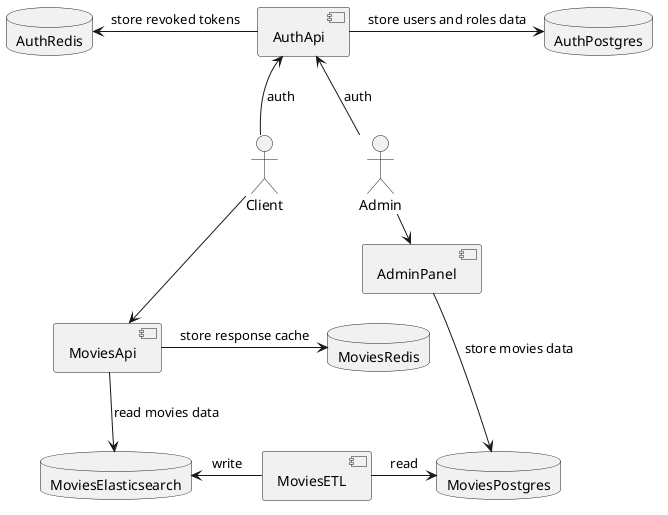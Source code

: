 @startuml
skinparam componentStyle uml2
actor Client
actor Admin

component AdminPanel
database MoviesPostgres

component MoviesETL
database MoviesElasticsearch

component MoviesApi
database MoviesRedis

component AuthApi
database AuthPostgres
database AuthRedis

Client -down-> MoviesApi
MoviesApi -down-> MoviesElasticsearch: read movies data
MoviesApi -left-> MoviesRedis: store response cache

Admin -> AdminPanel: manage movies data
AdminPanel -> MoviesPostgres: store movies data
MoviesETL -> MoviesPostgres: read
MoviesETL -left-> MoviesElasticsearch: write

Client -up-> AuthApi: auth
Admin -up-> AuthApi: auth
AuthApi -right-> AuthPostgres: store users and roles data
AuthApi -left-> AuthRedis: store revoked tokens
@enduml